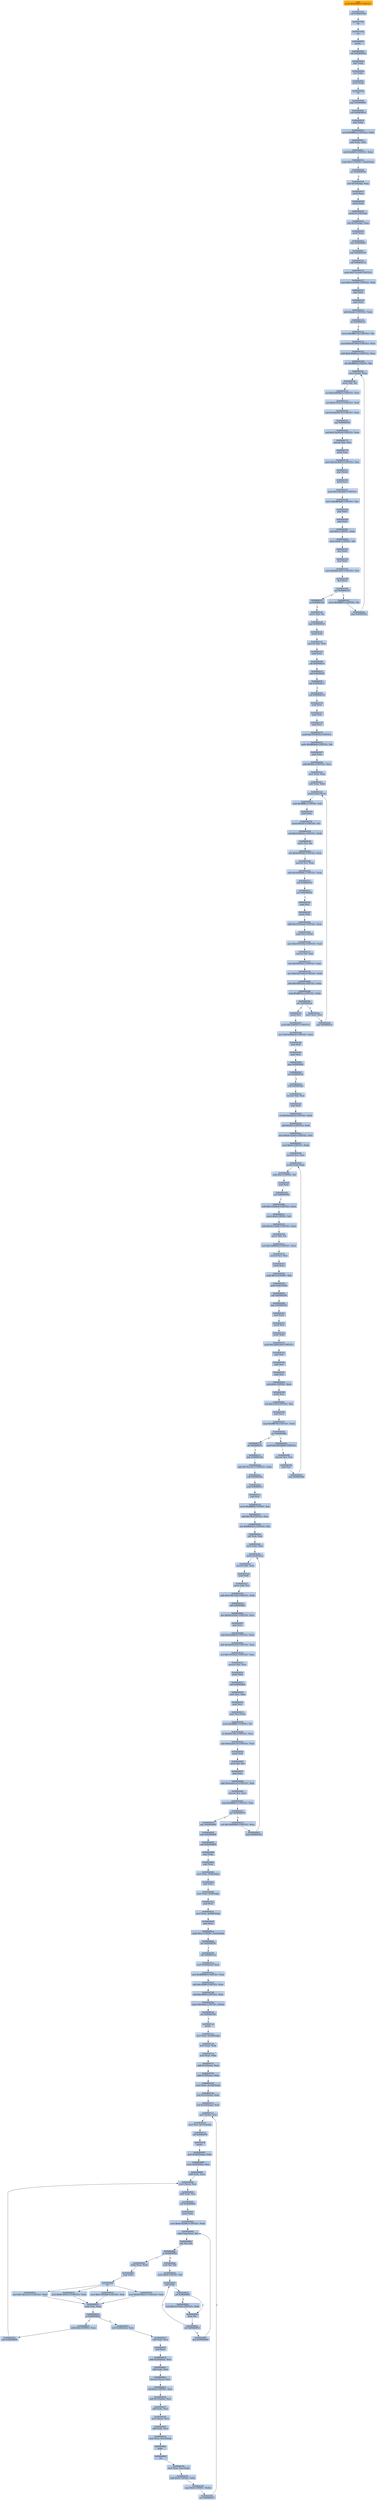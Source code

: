 digraph G {
node[shape=rectangle,style=filled,fillcolor=lightsteelblue,color=lightsteelblue]
bgcolor="transparent"
a0x00401000pushl_0x404001UINT32[label="start\npushl $0x404001<UINT32>",color="lightgrey",fillcolor="orange"];
a0x00401005call_0x0040100b[label="0x00401005\ncall 0x0040100b"];
a0x0040100bret[label="0x0040100b\nret"];
a0x0040100aret[label="0x0040100a\nret"];
a0x00404001pusha_[label="0x00404001\npusha "];
a0x00404002call_0x0040400a[label="0x00404002\ncall 0x0040400a"];
a0x0040400apopl_ebp[label="0x0040400a\npopl %ebp"];
a0x0040400bincl_ebp[label="0x0040400b\nincl %ebp"];
a0x0040400cpushl_ebp[label="0x0040400c\npushl %ebp"];
a0x0040400dret[label="0x0040400d\nret"];
a0x00404008jmp_0x0040400e[label="0x00404008\njmp 0x0040400e"];
a0x0040400ecall_0x00404014[label="0x0040400e\ncall 0x00404014"];
a0x00404014popl_ebp[label="0x00404014\npopl %ebp"];
a0x00404015movl_0xffffffedUINT32_ebx[label="0x00404015\nmovl $0xffffffed<UINT32>, %ebx"];
a0x0040401aaddl_ebp_ebx[label="0x0040401a\naddl %ebp, %ebx"];
a0x0040401csubl_0x4000UINT32_ebx[label="0x0040401c\nsubl $0x4000<UINT32>, %ebx"];
a0x00404022cmpb_0x1UINT8_0x4debp_[label="0x00404022\ncmpb $0x1<UINT8>, 0x4d(%ebp)"];
a0x00404026jne_0x00404034[label="0x00404026\njne 0x00404034"];
a0x00404034leal_0x53ebp__eax[label="0x00404034\nleal 0x53(%ebp), %eax"];
a0x00404037pushl_eax[label="0x00404037\npushl %eax"];
a0x00404038pushl_ebx[label="0x00404038\npushl %ebx"];
a0x00404039pushl_0xc19ebp_[label="0x00404039\npushl 0xc19(%ebp)"];
a0x0040403fleal_0x35ebp__eax[label="0x0040403f\nleal 0x35(%ebp), %eax"];
a0x00404042pushl_eax[label="0x00404042\npushl %eax"];
a0x00404043jmp_0x004040fc[label="0x00404043\njmp 0x004040fc"];
a0x004040fcjmp_0x0040410e[label="0x004040fc\njmp 0x0040410e"];
a0x0040410ecall_0x00404122[label="0x0040410e\ncall 0x00404122"];
a0x00404122pushl_0x71acde8UINT32[label="0x00404122\npushl $0x71acde8<UINT32>"];
a0x00404127movl_0x1ec2e094UINT32_edi[label="0x00404127\nmovl $0x1ec2e094<UINT32>, %edi"];
a0x0040412cpopl_ebx[label="0x0040412c\npopl %ebx"];
a0x0040412dpopl_edx[label="0x0040412d\npopl %edx"];
a0x0040412eaddl_0xa9eUINT32_edx[label="0x0040412e\naddl $0xa9e<UINT32>, %edx"];
a0x00404134jle_0x0040413e[label="0x00404134\njle 0x0040413e"];
a0x0040413amovw_0xffff8118UINT16_di[label="0x0040413a\nmovw $0xffff8118<UINT16>, %di"];
a0x0040413emovl_0x4c627956UINT32_ecx[label="0x0040413e\nmovl $0x4c627956<UINT32>, %ecx"];
a0x00404143addl_0xb39d8923UINT32_ecx[label="0x00404143\naddl $0xb39d8923<UINT32>, %ecx"];
a0x00404149orb_0xffffffa9UINT8_bl[label="0x00404149\norb $0xffffffa9<UINT8>, %bl"];
a0x0040414cmovl_edx__eax[label="0x0040414c\nmovl (%edx), %eax"];
a0x0040414emovw_dx_si[label="0x0040414e\nmovw %dx, %si"];
a0x00404151xorl_0x5a8098b3UINT32_eax[label="0x00404151\nxorl $0x5a8098b3<UINT32>, %eax"];
a0x00404157xorl_0x5e741ac7UINT32_edi[label="0x00404157\nxorl $0x5e741ac7<UINT32>, %edi"];
a0x0040415dsubl_0x44b9be70UINT32_eax[label="0x0040415d\nsubl $0x44b9be70<UINT32>, %eax"];
a0x00404163jmp_0x0040416f[label="0x00404163\njmp 0x0040416f"];
a0x0040416fsubl_0x15bc65e9UINT32_eax[label="0x0040416f\nsubl $0x15bc65e9<UINT32>, %eax"];
a0x00404175movzwl_dx_esi[label="0x00404175\nmovzwl %dx, %esi"];
a0x00404178pushl_eax[label="0x00404178\npushl %eax"];
a0x00404179movl_0x43ce6453UINT32_esi[label="0x00404179\nmovl $0x43ce6453<UINT32>, %esi"];
a0x0040417epopl_edx_[label="0x0040417e\npopl (%edx)"];
a0x00404180pushl_ecx[label="0x00404180\npushl %ecx"];
a0x00404181pushl_0x7a4ae645UINT32[label="0x00404181\npushl $0x7a4ae645<UINT32>"];
a0x00404186movw_0xffffdd66UINT16_bx[label="0x00404186\nmovw $0xffffdd66<UINT16>, %bx"];
a0x0040418apopl_ebx[label="0x0040418a\npopl %ebx"];
a0x0040418bpopl_edi[label="0x0040418b\npopl %edi"];
a0x0040418csubl_0x2UINT8_edx[label="0x0040418c\nsubl $0x2<UINT8>, %edx"];
a0x0040418fmovb_0x45UINT8_bl[label="0x0040418f\nmovb $0x45<UINT8>, %bl"];
a0x00404191decl_edx[label="0x00404191\ndecl %edx"];
a0x00404192decl_edx[label="0x00404192\ndecl %edx"];
a0x00404193movl_0x684ce997UINT32_esi[label="0x00404193\nmovl $0x684ce997<UINT32>, %esi"];
a0x00404198decl_ecx[label="0x00404198\ndecl %ecx"];
a0x00404199jne_0x004041b7[label="0x00404199\njne 0x004041b7"];
a0x004041b7movw_0xffff9f7fUINT16_si[label="0x004041b7\nmovw $0xffff9f7f<UINT16>, %si"];
a0x004041bbjmp_0x0040414c[label="0x004041bb\njmp 0x0040414c"];
a0x0040419fja_0x004041a8[label="0x0040419f\nja 0x004041a8"];
a0x004041a5movw_dx_si[label="0x004041a5\nmovw %dx, %si"];
a0x004041a8jmp_0x004041d1[label="0x004041a8\njmp 0x004041d1"];
a0x004041d1pushl_edi[label="0x004041d1\npushl %edi"];
a0x004041d2movzwl_bx_edi[label="0x004041d2\nmovzwl %bx, %edi"];
a0x004041d5popl_eax[label="0x004041d5\npopl %eax"];
a0x004041d6call_0x004041ef[label="0x004041d6\ncall 0x004041ef"];
a0x004041efcall_0x004041ff[label="0x004041ef\ncall 0x004041ff"];
a0x004041ffjnp_0x00404217[label="0x004041ff\njnp 0x00404217"];
a0x00404205call_0x00404216[label="0x00404205\ncall 0x00404216"];
a0x00404216popl_eax[label="0x00404216\npopl %eax"];
a0x00404217popl_edi[label="0x00404217\npopl %edi"];
a0x00404218popl_ecx[label="0x00404218\npopl %ecx"];
a0x00404219pushl_0x79554102UINT32[label="0x00404219\npushl $0x79554102<UINT32>"];
a0x0040421eandw_0xffffa46fUINT16_di[label="0x0040421e\nandw $0xffffa46f<UINT16>, %di"];
a0x00404223popl_eax[label="0x00404223\npopl %eax"];
a0x00404224addl_0x9d4UINT32_ecx[label="0x00404224\naddl $0x9d4<UINT32>, %ecx"];
a0x0040422amovl_edx_eax[label="0x0040422a\nmovl %edx, %eax"];
a0x0040422csubl_ebx_ebx[label="0x0040422c\nsubl %ebx, %ebx"];
a0x0040422epushl_ebxecx_[label="0x0040422e\npushl (%ebx,%ecx)"];
a0x00404231andb_0xffffffacUINT8_ah[label="0x00404231\nandb $0xffffffac<UINT8>, %ah"];
a0x00404234popl_edx[label="0x00404234\npopl %edx"];
a0x00404235movw_0x357UINT16_si[label="0x00404235\nmovw $0x357<UINT16>, %si"];
a0x00404239xorl_0x322f63deUINT32_edx[label="0x00404239\nxorl $0x322f63de<UINT32>, %edx"];
a0x0040423fmovw_cx_si[label="0x0040423f\nmovw %cx, %si"];
a0x00404242xorl_0x6a4f59bfUINT32_edx[label="0x00404242\nxorl $0x6a4f59bf<UINT32>, %edx"];
a0x00404248movswl_cx_eax[label="0x00404248\nmovswl %cx, %eax"];
a0x0040424baddl_0x59db988cUINT32_edx[label="0x0040424b\naddl $0x59db988c<UINT32>, %edx"];
a0x00404251call_0x0040425c[label="0x00404251\ncall 0x0040425c"];
a0x0040425cjns_0x00404262[label="0x0040425c\njns 0x00404262"];
a0x00404262popl_esi[label="0x00404262\npopl %esi"];
a0x00404263pushl_edx[label="0x00404263\npushl %edx"];
a0x00404264addl_0x105c0ea4UINT32_eax[label="0x00404264\naddl $0x105c0ea4<UINT32>, %eax"];
a0x0040426apopl_ecxebx_[label="0x0040426a\npopl (%ecx,%ebx)"];
a0x0040426dmovl_0x3593160eUINT32_edi[label="0x0040426d\nmovl $0x3593160e<UINT32>, %edi"];
a0x00404272movswl_si_edi[label="0x00404272\nmovswl %si, %edi"];
a0x00404275subl_0x5995b41UINT32_ebx[label="0x00404275\nsubl $0x5995b41<UINT32>, %ebx"];
a0x0040427bmovl_0x52b73e40UINT32_edi[label="0x0040427b\nmovl $0x52b73e40<UINT32>, %edi"];
a0x00404280addl_0x5995b3dUINT32_ebx[label="0x00404280\naddl $0x5995b3d<UINT32>, %ebx"];
a0x00404286cmpl_0xfffff70cUINT32_ebx[label="0x00404286\ncmpl $0xfffff70c<UINT32>, %ebx"];
a0x0040428cjne_0x004042ae[label="0x0040428c\njne 0x004042ae"];
a0x004042aemovl_ecx_esi[label="0x004042ae\nmovl %ecx, %esi"];
a0x004042b0jmp_0x0040422e[label="0x004042b0\njmp 0x0040422e"];
a0x00404292pushl_esi[label="0x00404292\npushl %esi"];
a0x00404293pushl_0x3e405f17UINT32[label="0x00404293\npushl $0x3e405f17<UINT32>"];
a0x00404298movl_0x5bd06ae9UINT32_eax[label="0x00404298\nmovl $0x5bd06ae9<UINT32>, %eax"];
a0x0040429dpopl_edi[label="0x0040429d\npopl %edi"];
a0x0040429epopl_eax[label="0x0040429e\npopl %eax"];
a0x0040429fjmp_0x004042bf[label="0x0040429f\njmp 0x004042bf"];
a0x004042bfjns_0x004042cb[label="0x004042bf\njns 0x004042cb"];
a0x004042cbcall_0x004042dc[label="0x004042cb\ncall 0x004042dc"];
a0x004042dcmovzwl_bx_esi[label="0x004042dc\nmovzwl %bx, %esi"];
a0x004042dfpopl_edi[label="0x004042df\npopl %edi"];
a0x004042e0orl_0x65be4829UINT32_ebx[label="0x004042e0\norl $0x65be4829<UINT32>, %ebx"];
a0x004042e6addl_0x8e2UINT32_edi[label="0x004042e6\naddl $0x8e2<UINT32>, %edi"];
a0x004042ecmovl_0x4cca3de5UINT32_esi[label="0x004042ec\nmovl $0x4cca3de5<UINT32>, %esi"];
a0x004042f1movl_0x0UINT32_edx[label="0x004042f1\nmovl $0x0<UINT32>, %edx"];
a0x004042f6movswl_cx_ecx[label="0x004042f6\nmovswl %cx, %ecx"];
a0x004042f9pushl_edxedi_[label="0x004042f9\npushl (%edx,%edi)"];
a0x004042fcsubb_0xcUINT8_cl[label="0x004042fc\nsubb $0xc<UINT8>, %cl"];
a0x004042ffpopl_eax[label="0x004042ff\npopl %eax"];
a0x00404300jne_0x0040430b[label="0x00404300\njne 0x0040430b"];
a0x0040430bsubl_0x1c55d4e4UINT32_eax[label="0x0040430b\nsubl $0x1c55d4e4<UINT32>, %eax"];
a0x00404311movb_0xfUINT8_ch[label="0x00404311\nmovb $0xf<UINT8>, %ch"];
a0x00404313addl_0x43c14d4dUINT32_eax[label="0x00404313\naddl $0x43c14d4d<UINT32>, %eax"];
a0x00404319movw_bx_si[label="0x00404319\nmovw %bx, %si"];
a0x0040431cxorl_0x15699002UINT32_eax[label="0x0040431c\nxorl $0x15699002<UINT32>, %eax"];
a0x00404322movswl_cx_esi[label="0x00404322\nmovswl %cx, %esi"];
a0x00404325pushl_eax[label="0x00404325\npushl %eax"];
a0x00404326andb_0x1fUINT8_bh[label="0x00404326\nandb $0x1f<UINT8>, %bh"];
a0x00404329popl_ediedx_[label="0x00404329\npopl (%edi,%edx)"];
a0x0040432ccall_0x00404340[label="0x0040432c\ncall 0x00404340"];
a0x00404340jmp_0x00404352[label="0x00404340\njmp 0x00404352"];
a0x00404352popl_ebx[label="0x00404352\npopl %ebx"];
a0x00404353pushl_esi[label="0x00404353\npushl %esi"];
a0x00404354pushl_ebx[label="0x00404354\npushl %ebx"];
a0x00404355pushl_0x2d8b14d0UINT32[label="0x00404355\npushl $0x2d8b14d0<UINT32>"];
a0x0040435apopl_esi[label="0x0040435a\npopl %esi"];
a0x0040435bpopl_esi[label="0x0040435b\npopl %esi"];
a0x0040435cpopl_esi[label="0x0040435c\npopl %esi"];
a0x0040435dsubl_0x4UINT8_edx[label="0x0040435d\nsubl $0x4<UINT8>, %edx"];
a0x00404360pushl_esi[label="0x00404360\npushl %esi"];
a0x00404361orw_0x1a39UINT16_bx[label="0x00404361\norw $0x1a39<UINT16>, %bx"];
a0x00404366popl_ecx[label="0x00404366\npopl %ecx"];
a0x00404367cmpl_0xfffff7f0UINT32_edx[label="0x00404367\ncmpl $0xfffff7f0<UINT32>, %edx"];
a0x0040436djne_0x0040438a[label="0x0040436d\njne 0x0040438a"];
a0x0040438apushl_0x32854048UINT32[label="0x0040438a\npushl $0x32854048<UINT32>"];
a0x0040438fmovswl_cx_esi[label="0x0040438f\nmovswl %cx, %esi"];
a0x00404392popl_esi[label="0x00404392\npopl %esi"];
a0x00404393jmp_0x004042f9[label="0x00404393\njmp 0x004042f9"];
a0x00404373jle_0x0040437c[label="0x00404373\njle 0x0040437c"];
a0x0040437cjmp_0x004043a6[label="0x0040437c\njmp 0x004043a6"];
a0x004043a6addl_0x70ec32c7UINT32_ebx[label="0x004043a6\naddl $0x70ec32c7<UINT32>, %ebx"];
a0x004043accall_0x004043ba[label="0x004043ac\ncall 0x004043ba"];
a0x004043bajmp_0x004043cc[label="0x004043ba\njmp 0x004043cc"];
a0x004043ccpopl_esi[label="0x004043cc\npopl %esi"];
a0x004043cdmovb_0xfffffff9UINT8_ah[label="0x004043cd\nmovb $0xfffffff9<UINT8>, %ah"];
a0x004043cfaddl_0x7ffUINT32_esi[label="0x004043cf\naddl $0x7ff<UINT32>, %esi"];
a0x004043d5orw_0xffffa043UINT16_bx[label="0x004043d5\norw $0xffffa043<UINT16>, %bx"];
a0x004043daxorl_edi_edi[label="0x004043da\nxorl %edi, %edi"];
a0x004043dcmovl_ebx_ecx[label="0x004043dc\nmovl %ebx, %ecx"];
a0x004043depushl_ediesi_[label="0x004043de\npushl (%edi,%esi)"];
a0x004043e1movzwl_dx_eax[label="0x004043e1\nmovzwl %dx, %eax"];
a0x004043e4popl_edx[label="0x004043e4\npopl %edx"];
a0x004043e5movw_dx_cx[label="0x004043e5\nmovw %dx, %cx"];
a0x004043e8addl_0x370b1330UINT32_edx[label="0x004043e8\naddl $0x370b1330<UINT32>, %edx"];
a0x004043eecall_0x00404401[label="0x004043ee\ncall 0x00404401"];
a0x00404401adcl_0x6b12034cUINT32_ecx[label="0x00404401\nadcl $0x6b12034c<UINT32>, %ecx"];
a0x00404407popl_ecx[label="0x00404407\npopl %ecx"];
a0x00404408addl_0x56affba9UINT32_edx[label="0x00404408\naddl $0x56affba9<UINT32>, %edx"];
a0x0040440esbbl_0x5b042302UINT32_eax[label="0x0040440e\nsbbl $0x5b042302<UINT32>, %eax"];
a0x00404414xorl_0x1551d52eUINT32_edx[label="0x00404414\nxorl $0x1551d52e<UINT32>, %edx"];
a0x0040441amovswl_ax_ecx[label="0x0040441a\nmovswl %ax, %ecx"];
a0x0040441dpushl_edx[label="0x0040441d\npushl %edx"];
a0x0040441ecall_0x00404430[label="0x0040441e\ncall 0x00404430"];
a0x00404430movl_esi_ebx[label="0x00404430\nmovl %esi, %ebx"];
a0x00404432popl_ecx[label="0x00404432\npopl %ecx"];
a0x00404433popl_esiedi_[label="0x00404433\npopl (%esi,%edi)"];
a0x00404436movb_0xffffffb7UINT8_cl[label="0x00404436\nmovb $0xffffffb7<UINT8>, %cl"];
a0x00404438orl_0x905c3baUINT32_ecx[label="0x00404438\norl $0x905c3ba<UINT32>, %ecx"];
a0x0040443esubl_0x4eab41c8UINT32_edi[label="0x0040443e\nsubl $0x4eab41c8<UINT32>, %edi"];
a0x00404444pushl_edi[label="0x00404444\npushl %edi"];
a0x00404445movb_al_ch[label="0x00404445\nmovb %al, %ch"];
a0x00404447popl_eax[label="0x00404447\npopl %eax"];
a0x00404448addl_0x4eab41c4UINT32_edi[label="0x00404448\naddl $0x4eab41c4<UINT32>, %edi"];
a0x0040444emovswl_cx_ecx[label="0x0040444e\nmovswl %cx, %ecx"];
a0x00404451cmpl_0xfffff8e0UINT32_edi[label="0x00404451\ncmpl $0xfffff8e0<UINT32>, %edi"];
a0x00404457jne_0x0040447d[label="0x00404457\njne 0x0040447d"];
a0x0040447dxorl_0x76060996UINT32_eax[label="0x0040447d\nxorl $0x76060996<UINT32>, %eax"];
a0x00404483jmp_0x004043de[label="0x00404483\njmp 0x004043de"];
a0x0040445djmp_0x00404469[label="0x0040445d\njmp 0x00404469"];
a0x00404469jmp_0x00404494[label="0x00404469\njmp 0x00404494"];
a0x00404494call_0x00404499[label="0x00404494\ncall 0x00404499"];
a0x00404499popl_ebp[label="0x00404499\npopl %ebp"];
a0x0040449apopl_ebx[label="0x0040449a\npopl %ebx"];
a0x0040449bmovl_ebx_0x5bebp_[label="0x0040449b\nmovl %ebx, 0x5b(%ebp)"];
a0x0040449epopl_ebx[label="0x0040449e\npopl %ebx"];
a0x0040449fmovl_ebx_0x5febp_[label="0x0040449f\nmovl %ebx, 0x5f(%ebp)"];
a0x004044a2popl_eax[label="0x004044a2\npopl %eax"];
a0x004044a3movl_eax_0x40debp_[label="0x004044a3\nmovl %eax, 0x40d(%ebp)"];
a0x004044a9popl_eax[label="0x004044a9\npopl %eax"];
a0x004044aacmpb_0x1UINT8_0x5aebp_[label="0x004044aa\ncmpb $0x1<UINT8>, 0x5a(%ebp)"];
a0x004044aejne_0x00404509[label="0x004044ae\njne 0x00404509"];
a0x00404509call_0x004047aa[label="0x00404509\ncall 0x004047aa"];
a0x004047aamovl_0x24esp__eax[label="0x004047aa\nmovl 0x24(%esp), %eax"];
a0x004047aeandl_0xffff0000UINT32_eax[label="0x004047ae\nandl $0xffff0000<UINT32>, %eax"];
a0x004047b3addl_0x10000UINT32_eax[label="0x004047b3\naddl $0x10000<UINT32>, %eax"];
a0x004047b8subl_0x10000UINT32_eax[label="0x004047b8\nsubl $0x10000<UINT32>, %eax"];
a0x004047bdcmpw_0x5a4dUINT16_eax_[label="0x004047bd\ncmpw $0x5a4d<UINT16>, (%eax)"];
a0x004047c2jne_0x004047b8[label="0x004047c2\njne 0x004047b8"];
a0x004047c4pusha_[label="0x004047c4\npusha "];
a0x004047c5movl_eax_0x3f8ebp_[label="0x004047c5\nmovl %eax, 0x3f8(%ebp)"];
a0x004047cbmovl_eax_edx[label="0x004047cb\nmovl %eax, %edx"];
a0x004047cdmovl_eax_ebx[label="0x004047cd\nmovl %eax, %ebx"];
a0x004047cfaddl_0x3ceax__eax[label="0x004047cf\naddl 0x3c(%eax), %eax"];
a0x004047d2addl_0x78eax__ebx[label="0x004047d2\naddl 0x78(%eax), %ebx"];
a0x004047d5movl_ebx_0x30debp_[label="0x004047d5\nmovl %ebx, 0x30d(%ebp)"];
a0x004047dbleal_0x3ccebp__ebx[label="0x004047db\nleal 0x3cc(%ebp), %ebx"];
a0x004047e1leal_0x3e4ebp__edi[label="0x004047e1\nleal 0x3e4(%ebp), %edi"];
a0x004047e7movl_ebx__esi[label="0x004047e7\nmovl (%ebx), %esi"];
a0x004047e9movl_esi_0x37cebp_[label="0x004047e9\nmovl %esi, 0x37c(%ebp)"];
a0x004047efcall_0x004047ff[label="0x004047ef\ncall 0x004047ff"];
a0x004047ffpusha_[label="0x004047ff\npusha "];
a0x00404800movl_0x30debp__ebx[label="0x00404800\nmovl 0x30d(%ebp), %ebx"];
a0x00404806movl_0x20ebx__ecx[label="0x00404806\nmovl 0x20(%ebx), %ecx"];
a0x00404809addl_edx_ecx[label="0x00404809\naddl %edx, %ecx"];
a0x0040480bmovl_ecx__esi[label="0x0040480b\nmovl (%ecx), %esi"];
a0x0040480daddl_edx_esi[label="0x0040480d\naddl %edx, %esi"];
a0x0040480fcall_0x00404843[label="0x0040480f\ncall 0x00404843"];
a0x00404843pushl_edx[label="0x00404843\npushl %edx"];
a0x00404844movl_0x9c3b248eUINT32_edx[label="0x00404844\nmovl $0x9c3b248e<UINT32>, %edx"];
a0x00404849lodsb_ds_esi__al[label="0x00404849\nlodsb %ds:(%esi), %al"];
a0x0040484aorb_al_al[label="0x0040484a\norb %al, %al"];
a0x0040484cje_0x00404862[label="0x0040484c\nje 0x00404862"];
a0x0040484exorb_al_dl[label="0x0040484e\nxorb %al, %dl"];
a0x00404850movb_0x8UINT8_al[label="0x00404850\nmovb $0x8<UINT8>, %al"];
a0x00404852shrl_edx[label="0x00404852\nshrl %edx"];
a0x00404854jae_0x0040485c[label="0x00404854\njae 0x0040485c"];
a0x00404856xorl_0xc1a7f39aUINT32_edx[label="0x00404856\nxorl $0xc1a7f39a<UINT32>, %edx"];
a0x0040485cdecb_al[label="0x0040485c\ndecb %al"];
a0x0040485ejne_0x00404852[label="0x0040485e\njne 0x00404852"];
a0x00404860jmp_0x00404849[label="0x00404860\njmp 0x00404849"];
a0x00404862xchgl_eax_edx[label="0x00404862\nxchgl %eax, %edx"];
a0x00404863popl_edx[label="0x00404863\npopl %edx"];
a0x00404864ret[label="0x00404864\nret"];
a0x00404814movl_0xb72551a7UINT32_edi[label="0x00404814\nmovl $0xb72551a7<UINT32>, %edi"];
a0x00404819cmpl_edi_eax[label="0x00404819\ncmpl %edi, %eax"];
a0x0040481bje_0x00404822[label="0x0040481b\nje 0x00404822"];
a0x0040481daddl_0x4UINT8_ecx[label="0x0040481d\naddl $0x4<UINT8>, %ecx"];
a0x00404820jmp_0x0040480b[label="0x00404820\njmp 0x0040480b"];
a0x00404822subl_0x20ebx__ecx[label="0x00404822\nsubl 0x20(%ebx), %ecx"];
a0x00404825subl_edx_ecx[label="0x00404825\nsubl %edx, %ecx"];
a0x00404827shrl_ecx[label="0x00404827\nshrl %ecx"];
a0x00404829addl_0x24ebx__ecx[label="0x00404829\naddl 0x24(%ebx), %ecx"];
a0x0040482caddl_edx_ecx[label="0x0040482c\naddl %edx, %ecx"];
a0x0040482emovzwl_ecx__ecx[label="0x0040482e\nmovzwl (%ecx), %ecx"];
a0x00404831shll_0x2UINT8_ecx[label="0x00404831\nshll $0x2<UINT8>, %ecx"];
a0x00404834addl_0x1cebx__ecx[label="0x00404834\naddl 0x1c(%ebx), %ecx"];
a0x00404837addl_edx_ecx[label="0x00404837\naddl %edx, %ecx"];
a0x00404839movl_ecx__ecx[label="0x00404839\nmovl (%ecx), %ecx"];
a0x0040483baddl_edx_ecx[label="0x0040483b\naddl %edx, %ecx"];
a0x0040483dmovl_ecx_0x1cesp_[label="0x0040483d\nmovl %ecx, 0x1c(%esp)"];
a0x00404841popa_[label="0x00404841\npopa "];
a0x00404842ret[label="0x00404842\nret"];
a0x004047f4stosl_eax_es_edi_[label="0x004047f4\nstosl %eax, %es:(%edi)"];
a0x004047f5addl_0x4UINT8_ebx[label="0x004047f5\naddl $0x4<UINT8>, %ebx"];
a0x004047f8cmpl_0x0UINT8_ebx_[label="0x004047f8\ncmpl $0x0<UINT8>, (%ebx)"];
a0x004047fbjne_0x004047e7[label="0x004047fb\njne 0x004047e7"];
a0x00404814movl_0xa7493bf0UINT32_edi[label="0x00404814\nmovl $0xa7493bf0<UINT32>, %edi"];
a0x00404814movl_0x90190257UINT32_edi[label="0x00404814\nmovl $0x90190257<UINT32>, %edi"];
a0x00404814movl_0x74ee3213UINT32_edi[label="0x00404814\nmovl $0x74ee3213<UINT32>, %edi"];
a0x00401000pushl_0x404001UINT32 -> a0x00401005call_0x0040100b [color="#000000"];
a0x00401005call_0x0040100b -> a0x0040100bret [color="#000000"];
a0x0040100bret -> a0x0040100aret [color="#000000"];
a0x0040100aret -> a0x00404001pusha_ [color="#000000"];
a0x00404001pusha_ -> a0x00404002call_0x0040400a [color="#000000"];
a0x00404002call_0x0040400a -> a0x0040400apopl_ebp [color="#000000"];
a0x0040400apopl_ebp -> a0x0040400bincl_ebp [color="#000000"];
a0x0040400bincl_ebp -> a0x0040400cpushl_ebp [color="#000000"];
a0x0040400cpushl_ebp -> a0x0040400dret [color="#000000"];
a0x0040400dret -> a0x00404008jmp_0x0040400e [color="#000000"];
a0x00404008jmp_0x0040400e -> a0x0040400ecall_0x00404014 [color="#000000"];
a0x0040400ecall_0x00404014 -> a0x00404014popl_ebp [color="#000000"];
a0x00404014popl_ebp -> a0x00404015movl_0xffffffedUINT32_ebx [color="#000000"];
a0x00404015movl_0xffffffedUINT32_ebx -> a0x0040401aaddl_ebp_ebx [color="#000000"];
a0x0040401aaddl_ebp_ebx -> a0x0040401csubl_0x4000UINT32_ebx [color="#000000"];
a0x0040401csubl_0x4000UINT32_ebx -> a0x00404022cmpb_0x1UINT8_0x4debp_ [color="#000000"];
a0x00404022cmpb_0x1UINT8_0x4debp_ -> a0x00404026jne_0x00404034 [color="#000000"];
a0x00404026jne_0x00404034 -> a0x00404034leal_0x53ebp__eax [color="#000000",label="T"];
a0x00404034leal_0x53ebp__eax -> a0x00404037pushl_eax [color="#000000"];
a0x00404037pushl_eax -> a0x00404038pushl_ebx [color="#000000"];
a0x00404038pushl_ebx -> a0x00404039pushl_0xc19ebp_ [color="#000000"];
a0x00404039pushl_0xc19ebp_ -> a0x0040403fleal_0x35ebp__eax [color="#000000"];
a0x0040403fleal_0x35ebp__eax -> a0x00404042pushl_eax [color="#000000"];
a0x00404042pushl_eax -> a0x00404043jmp_0x004040fc [color="#000000"];
a0x00404043jmp_0x004040fc -> a0x004040fcjmp_0x0040410e [color="#000000"];
a0x004040fcjmp_0x0040410e -> a0x0040410ecall_0x00404122 [color="#000000"];
a0x0040410ecall_0x00404122 -> a0x00404122pushl_0x71acde8UINT32 [color="#000000"];
a0x00404122pushl_0x71acde8UINT32 -> a0x00404127movl_0x1ec2e094UINT32_edi [color="#000000"];
a0x00404127movl_0x1ec2e094UINT32_edi -> a0x0040412cpopl_ebx [color="#000000"];
a0x0040412cpopl_ebx -> a0x0040412dpopl_edx [color="#000000"];
a0x0040412dpopl_edx -> a0x0040412eaddl_0xa9eUINT32_edx [color="#000000"];
a0x0040412eaddl_0xa9eUINT32_edx -> a0x00404134jle_0x0040413e [color="#000000"];
a0x00404134jle_0x0040413e -> a0x0040413amovw_0xffff8118UINT16_di [color="#000000",label="F"];
a0x0040413amovw_0xffff8118UINT16_di -> a0x0040413emovl_0x4c627956UINT32_ecx [color="#000000"];
a0x0040413emovl_0x4c627956UINT32_ecx -> a0x00404143addl_0xb39d8923UINT32_ecx [color="#000000"];
a0x00404143addl_0xb39d8923UINT32_ecx -> a0x00404149orb_0xffffffa9UINT8_bl [color="#000000"];
a0x00404149orb_0xffffffa9UINT8_bl -> a0x0040414cmovl_edx__eax [color="#000000"];
a0x0040414cmovl_edx__eax -> a0x0040414emovw_dx_si [color="#000000"];
a0x0040414emovw_dx_si -> a0x00404151xorl_0x5a8098b3UINT32_eax [color="#000000"];
a0x00404151xorl_0x5a8098b3UINT32_eax -> a0x00404157xorl_0x5e741ac7UINT32_edi [color="#000000"];
a0x00404157xorl_0x5e741ac7UINT32_edi -> a0x0040415dsubl_0x44b9be70UINT32_eax [color="#000000"];
a0x0040415dsubl_0x44b9be70UINT32_eax -> a0x00404163jmp_0x0040416f [color="#000000"];
a0x00404163jmp_0x0040416f -> a0x0040416fsubl_0x15bc65e9UINT32_eax [color="#000000"];
a0x0040416fsubl_0x15bc65e9UINT32_eax -> a0x00404175movzwl_dx_esi [color="#000000"];
a0x00404175movzwl_dx_esi -> a0x00404178pushl_eax [color="#000000"];
a0x00404178pushl_eax -> a0x00404179movl_0x43ce6453UINT32_esi [color="#000000"];
a0x00404179movl_0x43ce6453UINT32_esi -> a0x0040417epopl_edx_ [color="#000000"];
a0x0040417epopl_edx_ -> a0x00404180pushl_ecx [color="#000000"];
a0x00404180pushl_ecx -> a0x00404181pushl_0x7a4ae645UINT32 [color="#000000"];
a0x00404181pushl_0x7a4ae645UINT32 -> a0x00404186movw_0xffffdd66UINT16_bx [color="#000000"];
a0x00404186movw_0xffffdd66UINT16_bx -> a0x0040418apopl_ebx [color="#000000"];
a0x0040418apopl_ebx -> a0x0040418bpopl_edi [color="#000000"];
a0x0040418bpopl_edi -> a0x0040418csubl_0x2UINT8_edx [color="#000000"];
a0x0040418csubl_0x2UINT8_edx -> a0x0040418fmovb_0x45UINT8_bl [color="#000000"];
a0x0040418fmovb_0x45UINT8_bl -> a0x00404191decl_edx [color="#000000"];
a0x00404191decl_edx -> a0x00404192decl_edx [color="#000000"];
a0x00404192decl_edx -> a0x00404193movl_0x684ce997UINT32_esi [color="#000000"];
a0x00404193movl_0x684ce997UINT32_esi -> a0x00404198decl_ecx [color="#000000"];
a0x00404198decl_ecx -> a0x00404199jne_0x004041b7 [color="#000000"];
a0x00404199jne_0x004041b7 -> a0x004041b7movw_0xffff9f7fUINT16_si [color="#000000",label="T"];
a0x004041b7movw_0xffff9f7fUINT16_si -> a0x004041bbjmp_0x0040414c [color="#000000"];
a0x004041bbjmp_0x0040414c -> a0x0040414cmovl_edx__eax [color="#000000"];
a0x00404199jne_0x004041b7 -> a0x0040419fja_0x004041a8 [color="#000000",label="F"];
a0x0040419fja_0x004041a8 -> a0x004041a5movw_dx_si [color="#000000",label="F"];
a0x004041a5movw_dx_si -> a0x004041a8jmp_0x004041d1 [color="#000000"];
a0x004041a8jmp_0x004041d1 -> a0x004041d1pushl_edi [color="#000000"];
a0x004041d1pushl_edi -> a0x004041d2movzwl_bx_edi [color="#000000"];
a0x004041d2movzwl_bx_edi -> a0x004041d5popl_eax [color="#000000"];
a0x004041d5popl_eax -> a0x004041d6call_0x004041ef [color="#000000"];
a0x004041d6call_0x004041ef -> a0x004041efcall_0x004041ff [color="#000000"];
a0x004041efcall_0x004041ff -> a0x004041ffjnp_0x00404217 [color="#000000"];
a0x004041ffjnp_0x00404217 -> a0x00404205call_0x00404216 [color="#000000",label="F"];
a0x00404205call_0x00404216 -> a0x00404216popl_eax [color="#000000"];
a0x00404216popl_eax -> a0x00404217popl_edi [color="#000000"];
a0x00404217popl_edi -> a0x00404218popl_ecx [color="#000000"];
a0x00404218popl_ecx -> a0x00404219pushl_0x79554102UINT32 [color="#000000"];
a0x00404219pushl_0x79554102UINT32 -> a0x0040421eandw_0xffffa46fUINT16_di [color="#000000"];
a0x0040421eandw_0xffffa46fUINT16_di -> a0x00404223popl_eax [color="#000000"];
a0x00404223popl_eax -> a0x00404224addl_0x9d4UINT32_ecx [color="#000000"];
a0x00404224addl_0x9d4UINT32_ecx -> a0x0040422amovl_edx_eax [color="#000000"];
a0x0040422amovl_edx_eax -> a0x0040422csubl_ebx_ebx [color="#000000"];
a0x0040422csubl_ebx_ebx -> a0x0040422epushl_ebxecx_ [color="#000000"];
a0x0040422epushl_ebxecx_ -> a0x00404231andb_0xffffffacUINT8_ah [color="#000000"];
a0x00404231andb_0xffffffacUINT8_ah -> a0x00404234popl_edx [color="#000000"];
a0x00404234popl_edx -> a0x00404235movw_0x357UINT16_si [color="#000000"];
a0x00404235movw_0x357UINT16_si -> a0x00404239xorl_0x322f63deUINT32_edx [color="#000000"];
a0x00404239xorl_0x322f63deUINT32_edx -> a0x0040423fmovw_cx_si [color="#000000"];
a0x0040423fmovw_cx_si -> a0x00404242xorl_0x6a4f59bfUINT32_edx [color="#000000"];
a0x00404242xorl_0x6a4f59bfUINT32_edx -> a0x00404248movswl_cx_eax [color="#000000"];
a0x00404248movswl_cx_eax -> a0x0040424baddl_0x59db988cUINT32_edx [color="#000000"];
a0x0040424baddl_0x59db988cUINT32_edx -> a0x00404251call_0x0040425c [color="#000000"];
a0x00404251call_0x0040425c -> a0x0040425cjns_0x00404262 [color="#000000"];
a0x0040425cjns_0x00404262 -> a0x00404262popl_esi [color="#000000",label="T"];
a0x00404262popl_esi -> a0x00404263pushl_edx [color="#000000"];
a0x00404263pushl_edx -> a0x00404264addl_0x105c0ea4UINT32_eax [color="#000000"];
a0x00404264addl_0x105c0ea4UINT32_eax -> a0x0040426apopl_ecxebx_ [color="#000000"];
a0x0040426apopl_ecxebx_ -> a0x0040426dmovl_0x3593160eUINT32_edi [color="#000000"];
a0x0040426dmovl_0x3593160eUINT32_edi -> a0x00404272movswl_si_edi [color="#000000"];
a0x00404272movswl_si_edi -> a0x00404275subl_0x5995b41UINT32_ebx [color="#000000"];
a0x00404275subl_0x5995b41UINT32_ebx -> a0x0040427bmovl_0x52b73e40UINT32_edi [color="#000000"];
a0x0040427bmovl_0x52b73e40UINT32_edi -> a0x00404280addl_0x5995b3dUINT32_ebx [color="#000000"];
a0x00404280addl_0x5995b3dUINT32_ebx -> a0x00404286cmpl_0xfffff70cUINT32_ebx [color="#000000"];
a0x00404286cmpl_0xfffff70cUINT32_ebx -> a0x0040428cjne_0x004042ae [color="#000000"];
a0x0040428cjne_0x004042ae -> a0x004042aemovl_ecx_esi [color="#000000",label="T"];
a0x004042aemovl_ecx_esi -> a0x004042b0jmp_0x0040422e [color="#000000"];
a0x004042b0jmp_0x0040422e -> a0x0040422epushl_ebxecx_ [color="#000000"];
a0x0040428cjne_0x004042ae -> a0x00404292pushl_esi [color="#000000",label="F"];
a0x00404292pushl_esi -> a0x00404293pushl_0x3e405f17UINT32 [color="#000000"];
a0x00404293pushl_0x3e405f17UINT32 -> a0x00404298movl_0x5bd06ae9UINT32_eax [color="#000000"];
a0x00404298movl_0x5bd06ae9UINT32_eax -> a0x0040429dpopl_edi [color="#000000"];
a0x0040429dpopl_edi -> a0x0040429epopl_eax [color="#000000"];
a0x0040429epopl_eax -> a0x0040429fjmp_0x004042bf [color="#000000"];
a0x0040429fjmp_0x004042bf -> a0x004042bfjns_0x004042cb [color="#000000"];
a0x004042bfjns_0x004042cb -> a0x004042cbcall_0x004042dc [color="#000000",label="T"];
a0x004042cbcall_0x004042dc -> a0x004042dcmovzwl_bx_esi [color="#000000"];
a0x004042dcmovzwl_bx_esi -> a0x004042dfpopl_edi [color="#000000"];
a0x004042dfpopl_edi -> a0x004042e0orl_0x65be4829UINT32_ebx [color="#000000"];
a0x004042e0orl_0x65be4829UINT32_ebx -> a0x004042e6addl_0x8e2UINT32_edi [color="#000000"];
a0x004042e6addl_0x8e2UINT32_edi -> a0x004042ecmovl_0x4cca3de5UINT32_esi [color="#000000"];
a0x004042ecmovl_0x4cca3de5UINT32_esi -> a0x004042f1movl_0x0UINT32_edx [color="#000000"];
a0x004042f1movl_0x0UINT32_edx -> a0x004042f6movswl_cx_ecx [color="#000000"];
a0x004042f6movswl_cx_ecx -> a0x004042f9pushl_edxedi_ [color="#000000"];
a0x004042f9pushl_edxedi_ -> a0x004042fcsubb_0xcUINT8_cl [color="#000000"];
a0x004042fcsubb_0xcUINT8_cl -> a0x004042ffpopl_eax [color="#000000"];
a0x004042ffpopl_eax -> a0x00404300jne_0x0040430b [color="#000000"];
a0x00404300jne_0x0040430b -> a0x0040430bsubl_0x1c55d4e4UINT32_eax [color="#000000",label="T"];
a0x0040430bsubl_0x1c55d4e4UINT32_eax -> a0x00404311movb_0xfUINT8_ch [color="#000000"];
a0x00404311movb_0xfUINT8_ch -> a0x00404313addl_0x43c14d4dUINT32_eax [color="#000000"];
a0x00404313addl_0x43c14d4dUINT32_eax -> a0x00404319movw_bx_si [color="#000000"];
a0x00404319movw_bx_si -> a0x0040431cxorl_0x15699002UINT32_eax [color="#000000"];
a0x0040431cxorl_0x15699002UINT32_eax -> a0x00404322movswl_cx_esi [color="#000000"];
a0x00404322movswl_cx_esi -> a0x00404325pushl_eax [color="#000000"];
a0x00404325pushl_eax -> a0x00404326andb_0x1fUINT8_bh [color="#000000"];
a0x00404326andb_0x1fUINT8_bh -> a0x00404329popl_ediedx_ [color="#000000"];
a0x00404329popl_ediedx_ -> a0x0040432ccall_0x00404340 [color="#000000"];
a0x0040432ccall_0x00404340 -> a0x00404340jmp_0x00404352 [color="#000000"];
a0x00404340jmp_0x00404352 -> a0x00404352popl_ebx [color="#000000"];
a0x00404352popl_ebx -> a0x00404353pushl_esi [color="#000000"];
a0x00404353pushl_esi -> a0x00404354pushl_ebx [color="#000000"];
a0x00404354pushl_ebx -> a0x00404355pushl_0x2d8b14d0UINT32 [color="#000000"];
a0x00404355pushl_0x2d8b14d0UINT32 -> a0x0040435apopl_esi [color="#000000"];
a0x0040435apopl_esi -> a0x0040435bpopl_esi [color="#000000"];
a0x0040435bpopl_esi -> a0x0040435cpopl_esi [color="#000000"];
a0x0040435cpopl_esi -> a0x0040435dsubl_0x4UINT8_edx [color="#000000"];
a0x0040435dsubl_0x4UINT8_edx -> a0x00404360pushl_esi [color="#000000"];
a0x00404360pushl_esi -> a0x00404361orw_0x1a39UINT16_bx [color="#000000"];
a0x00404361orw_0x1a39UINT16_bx -> a0x00404366popl_ecx [color="#000000"];
a0x00404366popl_ecx -> a0x00404367cmpl_0xfffff7f0UINT32_edx [color="#000000"];
a0x00404367cmpl_0xfffff7f0UINT32_edx -> a0x0040436djne_0x0040438a [color="#000000"];
a0x0040436djne_0x0040438a -> a0x0040438apushl_0x32854048UINT32 [color="#000000",label="T"];
a0x0040438apushl_0x32854048UINT32 -> a0x0040438fmovswl_cx_esi [color="#000000"];
a0x0040438fmovswl_cx_esi -> a0x00404392popl_esi [color="#000000"];
a0x00404392popl_esi -> a0x00404393jmp_0x004042f9 [color="#000000"];
a0x00404393jmp_0x004042f9 -> a0x004042f9pushl_edxedi_ [color="#000000"];
a0x0040436djne_0x0040438a -> a0x00404373jle_0x0040437c [color="#000000",label="F"];
a0x00404373jle_0x0040437c -> a0x0040437cjmp_0x004043a6 [color="#000000",label="T"];
a0x0040437cjmp_0x004043a6 -> a0x004043a6addl_0x70ec32c7UINT32_ebx [color="#000000"];
a0x004043a6addl_0x70ec32c7UINT32_ebx -> a0x004043accall_0x004043ba [color="#000000"];
a0x004043accall_0x004043ba -> a0x004043bajmp_0x004043cc [color="#000000"];
a0x004043bajmp_0x004043cc -> a0x004043ccpopl_esi [color="#000000"];
a0x004043ccpopl_esi -> a0x004043cdmovb_0xfffffff9UINT8_ah [color="#000000"];
a0x004043cdmovb_0xfffffff9UINT8_ah -> a0x004043cfaddl_0x7ffUINT32_esi [color="#000000"];
a0x004043cfaddl_0x7ffUINT32_esi -> a0x004043d5orw_0xffffa043UINT16_bx [color="#000000"];
a0x004043d5orw_0xffffa043UINT16_bx -> a0x004043daxorl_edi_edi [color="#000000"];
a0x004043daxorl_edi_edi -> a0x004043dcmovl_ebx_ecx [color="#000000"];
a0x004043dcmovl_ebx_ecx -> a0x004043depushl_ediesi_ [color="#000000"];
a0x004043depushl_ediesi_ -> a0x004043e1movzwl_dx_eax [color="#000000"];
a0x004043e1movzwl_dx_eax -> a0x004043e4popl_edx [color="#000000"];
a0x004043e4popl_edx -> a0x004043e5movw_dx_cx [color="#000000"];
a0x004043e5movw_dx_cx -> a0x004043e8addl_0x370b1330UINT32_edx [color="#000000"];
a0x004043e8addl_0x370b1330UINT32_edx -> a0x004043eecall_0x00404401 [color="#000000"];
a0x004043eecall_0x00404401 -> a0x00404401adcl_0x6b12034cUINT32_ecx [color="#000000"];
a0x00404401adcl_0x6b12034cUINT32_ecx -> a0x00404407popl_ecx [color="#000000"];
a0x00404407popl_ecx -> a0x00404408addl_0x56affba9UINT32_edx [color="#000000"];
a0x00404408addl_0x56affba9UINT32_edx -> a0x0040440esbbl_0x5b042302UINT32_eax [color="#000000"];
a0x0040440esbbl_0x5b042302UINT32_eax -> a0x00404414xorl_0x1551d52eUINT32_edx [color="#000000"];
a0x00404414xorl_0x1551d52eUINT32_edx -> a0x0040441amovswl_ax_ecx [color="#000000"];
a0x0040441amovswl_ax_ecx -> a0x0040441dpushl_edx [color="#000000"];
a0x0040441dpushl_edx -> a0x0040441ecall_0x00404430 [color="#000000"];
a0x0040441ecall_0x00404430 -> a0x00404430movl_esi_ebx [color="#000000"];
a0x00404430movl_esi_ebx -> a0x00404432popl_ecx [color="#000000"];
a0x00404432popl_ecx -> a0x00404433popl_esiedi_ [color="#000000"];
a0x00404433popl_esiedi_ -> a0x00404436movb_0xffffffb7UINT8_cl [color="#000000"];
a0x00404436movb_0xffffffb7UINT8_cl -> a0x00404438orl_0x905c3baUINT32_ecx [color="#000000"];
a0x00404438orl_0x905c3baUINT32_ecx -> a0x0040443esubl_0x4eab41c8UINT32_edi [color="#000000"];
a0x0040443esubl_0x4eab41c8UINT32_edi -> a0x00404444pushl_edi [color="#000000"];
a0x00404444pushl_edi -> a0x00404445movb_al_ch [color="#000000"];
a0x00404445movb_al_ch -> a0x00404447popl_eax [color="#000000"];
a0x00404447popl_eax -> a0x00404448addl_0x4eab41c4UINT32_edi [color="#000000"];
a0x00404448addl_0x4eab41c4UINT32_edi -> a0x0040444emovswl_cx_ecx [color="#000000"];
a0x0040444emovswl_cx_ecx -> a0x00404451cmpl_0xfffff8e0UINT32_edi [color="#000000"];
a0x00404451cmpl_0xfffff8e0UINT32_edi -> a0x00404457jne_0x0040447d [color="#000000"];
a0x00404457jne_0x0040447d -> a0x0040447dxorl_0x76060996UINT32_eax [color="#000000",label="T"];
a0x0040447dxorl_0x76060996UINT32_eax -> a0x00404483jmp_0x004043de [color="#000000"];
a0x00404483jmp_0x004043de -> a0x004043depushl_ediesi_ [color="#000000"];
a0x00404457jne_0x0040447d -> a0x0040445djmp_0x00404469 [color="#000000",label="F"];
a0x0040445djmp_0x00404469 -> a0x00404469jmp_0x00404494 [color="#000000"];
a0x00404469jmp_0x00404494 -> a0x00404494call_0x00404499 [color="#000000"];
a0x00404494call_0x00404499 -> a0x00404499popl_ebp [color="#000000"];
a0x00404499popl_ebp -> a0x0040449apopl_ebx [color="#000000"];
a0x0040449apopl_ebx -> a0x0040449bmovl_ebx_0x5bebp_ [color="#000000"];
a0x0040449bmovl_ebx_0x5bebp_ -> a0x0040449epopl_ebx [color="#000000"];
a0x0040449epopl_ebx -> a0x0040449fmovl_ebx_0x5febp_ [color="#000000"];
a0x0040449fmovl_ebx_0x5febp_ -> a0x004044a2popl_eax [color="#000000"];
a0x004044a2popl_eax -> a0x004044a3movl_eax_0x40debp_ [color="#000000"];
a0x004044a3movl_eax_0x40debp_ -> a0x004044a9popl_eax [color="#000000"];
a0x004044a9popl_eax -> a0x004044aacmpb_0x1UINT8_0x5aebp_ [color="#000000"];
a0x004044aacmpb_0x1UINT8_0x5aebp_ -> a0x004044aejne_0x00404509 [color="#000000"];
a0x004044aejne_0x00404509 -> a0x00404509call_0x004047aa [color="#000000",label="T"];
a0x00404509call_0x004047aa -> a0x004047aamovl_0x24esp__eax [color="#000000"];
a0x004047aamovl_0x24esp__eax -> a0x004047aeandl_0xffff0000UINT32_eax [color="#000000"];
a0x004047aeandl_0xffff0000UINT32_eax -> a0x004047b3addl_0x10000UINT32_eax [color="#000000"];
a0x004047b3addl_0x10000UINT32_eax -> a0x004047b8subl_0x10000UINT32_eax [color="#000000"];
a0x004047b8subl_0x10000UINT32_eax -> a0x004047bdcmpw_0x5a4dUINT16_eax_ [color="#000000"];
a0x004047bdcmpw_0x5a4dUINT16_eax_ -> a0x004047c2jne_0x004047b8 [color="#000000"];
a0x004047c2jne_0x004047b8 -> a0x004047c4pusha_ [color="#000000",label="F"];
a0x004047c4pusha_ -> a0x004047c5movl_eax_0x3f8ebp_ [color="#000000"];
a0x004047c5movl_eax_0x3f8ebp_ -> a0x004047cbmovl_eax_edx [color="#000000"];
a0x004047cbmovl_eax_edx -> a0x004047cdmovl_eax_ebx [color="#000000"];
a0x004047cdmovl_eax_ebx -> a0x004047cfaddl_0x3ceax__eax [color="#000000"];
a0x004047cfaddl_0x3ceax__eax -> a0x004047d2addl_0x78eax__ebx [color="#000000"];
a0x004047d2addl_0x78eax__ebx -> a0x004047d5movl_ebx_0x30debp_ [color="#000000"];
a0x004047d5movl_ebx_0x30debp_ -> a0x004047dbleal_0x3ccebp__ebx [color="#000000"];
a0x004047dbleal_0x3ccebp__ebx -> a0x004047e1leal_0x3e4ebp__edi [color="#000000"];
a0x004047e1leal_0x3e4ebp__edi -> a0x004047e7movl_ebx__esi [color="#000000"];
a0x004047e7movl_ebx__esi -> a0x004047e9movl_esi_0x37cebp_ [color="#000000"];
a0x004047e9movl_esi_0x37cebp_ -> a0x004047efcall_0x004047ff [color="#000000"];
a0x004047efcall_0x004047ff -> a0x004047ffpusha_ [color="#000000"];
a0x004047ffpusha_ -> a0x00404800movl_0x30debp__ebx [color="#000000"];
a0x00404800movl_0x30debp__ebx -> a0x00404806movl_0x20ebx__ecx [color="#000000"];
a0x00404806movl_0x20ebx__ecx -> a0x00404809addl_edx_ecx [color="#000000"];
a0x00404809addl_edx_ecx -> a0x0040480bmovl_ecx__esi [color="#000000"];
a0x0040480bmovl_ecx__esi -> a0x0040480daddl_edx_esi [color="#000000"];
a0x0040480daddl_edx_esi -> a0x0040480fcall_0x00404843 [color="#000000"];
a0x0040480fcall_0x00404843 -> a0x00404843pushl_edx [color="#000000"];
a0x00404843pushl_edx -> a0x00404844movl_0x9c3b248eUINT32_edx [color="#000000"];
a0x00404844movl_0x9c3b248eUINT32_edx -> a0x00404849lodsb_ds_esi__al [color="#000000"];
a0x00404849lodsb_ds_esi__al -> a0x0040484aorb_al_al [color="#000000"];
a0x0040484aorb_al_al -> a0x0040484cje_0x00404862 [color="#000000"];
a0x0040484cje_0x00404862 -> a0x0040484exorb_al_dl [color="#000000",label="F"];
a0x0040484exorb_al_dl -> a0x00404850movb_0x8UINT8_al [color="#000000"];
a0x00404850movb_0x8UINT8_al -> a0x00404852shrl_edx [color="#000000"];
a0x00404852shrl_edx -> a0x00404854jae_0x0040485c [color="#000000"];
a0x00404854jae_0x0040485c -> a0x00404856xorl_0xc1a7f39aUINT32_edx [color="#000000",label="F"];
a0x00404856xorl_0xc1a7f39aUINT32_edx -> a0x0040485cdecb_al [color="#000000"];
a0x0040485cdecb_al -> a0x0040485ejne_0x00404852 [color="#000000"];
a0x0040485ejne_0x00404852 -> a0x00404852shrl_edx [color="#000000",label="T"];
a0x00404854jae_0x0040485c -> a0x0040485cdecb_al [color="#000000",label="T"];
a0x0040485ejne_0x00404852 -> a0x00404860jmp_0x00404849 [color="#000000",label="F"];
a0x00404860jmp_0x00404849 -> a0x00404849lodsb_ds_esi__al [color="#000000"];
a0x0040484cje_0x00404862 -> a0x00404862xchgl_eax_edx [color="#000000",label="T"];
a0x00404862xchgl_eax_edx -> a0x00404863popl_edx [color="#000000"];
a0x00404863popl_edx -> a0x00404864ret [color="#000000"];
a0x00404864ret -> a0x00404814movl_0xb72551a7UINT32_edi [color="#000000"];
a0x00404814movl_0xb72551a7UINT32_edi -> a0x00404819cmpl_edi_eax [color="#000000"];
a0x00404819cmpl_edi_eax -> a0x0040481bje_0x00404822 [color="#000000"];
a0x0040481bje_0x00404822 -> a0x0040481daddl_0x4UINT8_ecx [color="#000000",label="F"];
a0x0040481daddl_0x4UINT8_ecx -> a0x00404820jmp_0x0040480b [color="#000000"];
a0x00404820jmp_0x0040480b -> a0x0040480bmovl_ecx__esi [color="#000000"];
a0x0040481bje_0x00404822 -> a0x00404822subl_0x20ebx__ecx [color="#000000",label="T"];
a0x00404822subl_0x20ebx__ecx -> a0x00404825subl_edx_ecx [color="#000000"];
a0x00404825subl_edx_ecx -> a0x00404827shrl_ecx [color="#000000"];
a0x00404827shrl_ecx -> a0x00404829addl_0x24ebx__ecx [color="#000000"];
a0x00404829addl_0x24ebx__ecx -> a0x0040482caddl_edx_ecx [color="#000000"];
a0x0040482caddl_edx_ecx -> a0x0040482emovzwl_ecx__ecx [color="#000000"];
a0x0040482emovzwl_ecx__ecx -> a0x00404831shll_0x2UINT8_ecx [color="#000000"];
a0x00404831shll_0x2UINT8_ecx -> a0x00404834addl_0x1cebx__ecx [color="#000000"];
a0x00404834addl_0x1cebx__ecx -> a0x00404837addl_edx_ecx [color="#000000"];
a0x00404837addl_edx_ecx -> a0x00404839movl_ecx__ecx [color="#000000"];
a0x00404839movl_ecx__ecx -> a0x0040483baddl_edx_ecx [color="#000000"];
a0x0040483baddl_edx_ecx -> a0x0040483dmovl_ecx_0x1cesp_ [color="#000000"];
a0x0040483dmovl_ecx_0x1cesp_ -> a0x00404841popa_ [color="#000000"];
a0x00404841popa_ -> a0x00404842ret [color="#000000"];
a0x00404842ret -> a0x004047f4stosl_eax_es_edi_ [color="#000000"];
a0x004047f4stosl_eax_es_edi_ -> a0x004047f5addl_0x4UINT8_ebx [color="#000000"];
a0x004047f5addl_0x4UINT8_ebx -> a0x004047f8cmpl_0x0UINT8_ebx_ [color="#000000"];
a0x004047f8cmpl_0x0UINT8_ebx_ -> a0x004047fbjne_0x004047e7 [color="#000000"];
a0x004047fbjne_0x004047e7 -> a0x004047e7movl_ebx__esi [color="#000000",label="T"];
a0x00404864ret -> a0x00404814movl_0xa7493bf0UINT32_edi [color="#000000"];
a0x00404814movl_0xa7493bf0UINT32_edi -> a0x00404819cmpl_edi_eax [color="#000000"];
a0x00404864ret -> a0x00404814movl_0x90190257UINT32_edi [color="#000000"];
a0x00404814movl_0x90190257UINT32_edi -> a0x00404819cmpl_edi_eax [color="#000000"];
a0x00404864ret -> a0x00404814movl_0x74ee3213UINT32_edi [color="#000000"];
a0x00404814movl_0x74ee3213UINT32_edi -> a0x00404819cmpl_edi_eax [color="#000000"];
}
